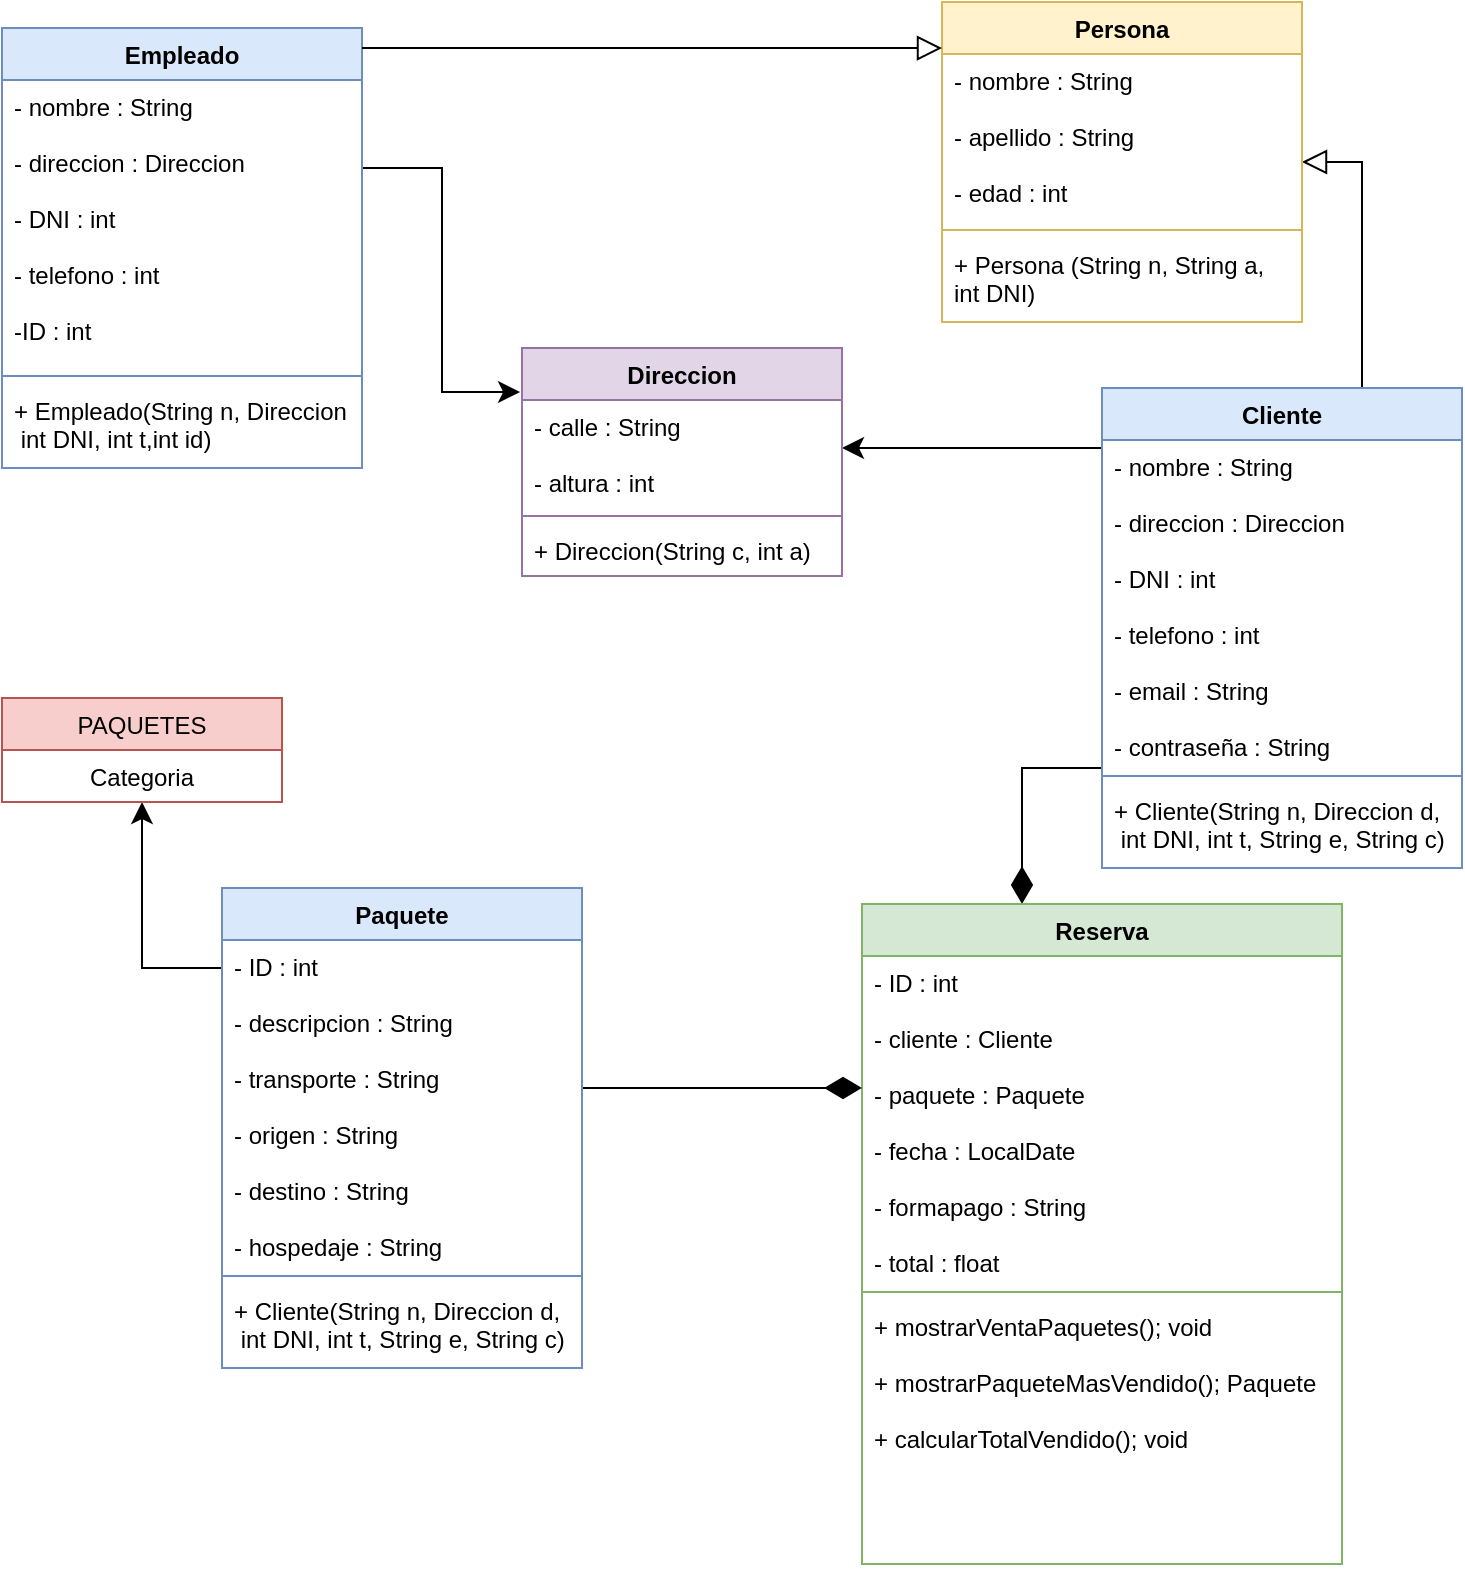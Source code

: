 <mxfile version="20.5.1" type="google"><diagram id="31X-n5mOiqJxMAzdlko-" name="Página-1"><mxGraphModel grid="1" page="1" gridSize="10" guides="1" tooltips="1" connect="1" arrows="1" fold="1" pageScale="1" pageWidth="827" pageHeight="1169" math="0" shadow="0"><root><mxCell id="0"/><mxCell id="1" parent="0"/><mxCell id="SiVrCFmHiz7nwgZvxUMF-32" style="edgeStyle=orthogonalEdgeStyle;rounded=0;orthogonalLoop=1;jettySize=auto;html=1;endSize=8;" edge="1" parent="1" source="SiVrCFmHiz7nwgZvxUMF-1" target="SiVrCFmHiz7nwgZvxUMF-28"><mxGeometry relative="1" as="geometry"><Array as="points"><mxPoint x="530" y="290"/><mxPoint x="530" y="290"/></Array></mxGeometry></mxCell><mxCell id="SiVrCFmHiz7nwgZvxUMF-40" style="edgeStyle=orthogonalEdgeStyle;rounded=0;orthogonalLoop=1;jettySize=auto;html=1;strokeWidth=1;endArrow=block;endFill=0;endSize=10;" edge="1" parent="1" source="SiVrCFmHiz7nwgZvxUMF-1" target="SiVrCFmHiz7nwgZvxUMF-36"><mxGeometry relative="1" as="geometry"><Array as="points"><mxPoint x="740" y="147"/></Array></mxGeometry></mxCell><mxCell id="SiVrCFmHiz7nwgZvxUMF-41" style="edgeStyle=orthogonalEdgeStyle;rounded=0;orthogonalLoop=1;jettySize=auto;html=1;strokeWidth=1;endArrow=diamondThin;endFill=1;endSize=16;" edge="1" parent="1" source="SiVrCFmHiz7nwgZvxUMF-1" target="SiVrCFmHiz7nwgZvxUMF-10"><mxGeometry relative="1" as="geometry"><Array as="points"><mxPoint x="570" y="450"/></Array></mxGeometry></mxCell><mxCell id="SiVrCFmHiz7nwgZvxUMF-1" value="Cliente&#10;" style="swimlane;fontStyle=1;align=center;verticalAlign=top;childLayout=stackLayout;horizontal=1;startSize=26;horizontalStack=0;resizeParent=1;resizeParentMax=0;resizeLast=0;collapsible=1;marginBottom=0;fillColor=#dae8fc;strokeColor=#6c8ebf;" vertex="1" parent="1"><mxGeometry x="610" y="260" width="180" height="240" as="geometry"/></mxCell><mxCell id="SiVrCFmHiz7nwgZvxUMF-2" value="- nombre : String&#10;&#10;- direccion : Direccion&#10;&#10;- DNI : int&#10;&#10;- telefono : int&#10;&#10;- email : String&#10;&#10;- contraseña : String" style="text;strokeColor=none;fillColor=none;align=left;verticalAlign=top;spacingLeft=4;spacingRight=4;overflow=hidden;rotatable=0;points=[[0,0.5],[1,0.5]];portConstraint=eastwest;" vertex="1" parent="SiVrCFmHiz7nwgZvxUMF-1"><mxGeometry y="26" width="180" height="164" as="geometry"/></mxCell><mxCell id="SiVrCFmHiz7nwgZvxUMF-3" value="" style="line;strokeWidth=1;fillColor=none;align=left;verticalAlign=middle;spacingTop=-1;spacingLeft=3;spacingRight=3;rotatable=0;labelPosition=right;points=[];portConstraint=eastwest;strokeColor=inherit;" vertex="1" parent="SiVrCFmHiz7nwgZvxUMF-1"><mxGeometry y="190" width="180" height="8" as="geometry"/></mxCell><mxCell id="SiVrCFmHiz7nwgZvxUMF-4" value="+ Cliente(String n, Direccion d,&#10; int DNI, int t, String e, String c)" style="text;strokeColor=none;fillColor=none;align=left;verticalAlign=top;spacingLeft=4;spacingRight=4;overflow=hidden;rotatable=0;points=[[0,0.5],[1,0.5]];portConstraint=eastwest;" vertex="1" parent="SiVrCFmHiz7nwgZvxUMF-1"><mxGeometry y="198" width="180" height="42" as="geometry"/></mxCell><mxCell id="SiVrCFmHiz7nwgZvxUMF-10" value="Reserva" style="swimlane;fontStyle=1;align=center;verticalAlign=top;childLayout=stackLayout;horizontal=1;startSize=26;horizontalStack=0;resizeParent=1;resizeParentMax=0;resizeLast=0;collapsible=1;marginBottom=0;fillColor=#d5e8d4;strokeColor=#82b366;" vertex="1" parent="1"><mxGeometry x="490" y="518" width="240" height="330" as="geometry"/></mxCell><mxCell id="SiVrCFmHiz7nwgZvxUMF-11" value="- ID : int&#10;&#10;- cliente : Cliente&#10;&#10;- paquete : Paquete&#10;&#10;- fecha : LocalDate&#10;&#10;- formapago : String&#10;&#10;- total : float" style="text;strokeColor=none;fillColor=none;align=left;verticalAlign=top;spacingLeft=4;spacingRight=4;overflow=hidden;rotatable=0;points=[[0,0.5],[1,0.5]];portConstraint=eastwest;" vertex="1" parent="SiVrCFmHiz7nwgZvxUMF-10"><mxGeometry y="26" width="240" height="164" as="geometry"/></mxCell><mxCell id="SiVrCFmHiz7nwgZvxUMF-12" value="" style="line;strokeWidth=1;fillColor=none;align=left;verticalAlign=middle;spacingTop=-1;spacingLeft=3;spacingRight=3;rotatable=0;labelPosition=right;points=[];portConstraint=eastwest;strokeColor=inherit;" vertex="1" parent="SiVrCFmHiz7nwgZvxUMF-10"><mxGeometry y="190" width="240" height="8" as="geometry"/></mxCell><mxCell id="SiVrCFmHiz7nwgZvxUMF-13" value="+ mostrarVentaPaquetes(); void&#10;&#10;+ mostrarPaqueteMasVendido(); Paquete&#10;&#10;+ calcularTotalVendido(); void" style="text;strokeColor=none;fillColor=none;align=left;verticalAlign=top;spacingLeft=4;spacingRight=4;overflow=hidden;rotatable=0;points=[[0,0.5],[1,0.5]];portConstraint=eastwest;" vertex="1" parent="SiVrCFmHiz7nwgZvxUMF-10"><mxGeometry y="198" width="240" height="132" as="geometry"/></mxCell><mxCell id="SiVrCFmHiz7nwgZvxUMF-26" style="edgeStyle=orthogonalEdgeStyle;rounded=0;orthogonalLoop=1;jettySize=auto;html=1;endSize=8;" edge="1" parent="1" source="SiVrCFmHiz7nwgZvxUMF-19" target="SiVrCFmHiz7nwgZvxUMF-22"><mxGeometry relative="1" as="geometry"><Array as="points"><mxPoint x="130" y="550"/></Array></mxGeometry></mxCell><mxCell id="SiVrCFmHiz7nwgZvxUMF-27" style="edgeStyle=orthogonalEdgeStyle;rounded=0;orthogonalLoop=1;jettySize=auto;html=1;endArrow=diamondThin;endFill=1;endSize=16;" edge="1" parent="1" source="SiVrCFmHiz7nwgZvxUMF-18" target="SiVrCFmHiz7nwgZvxUMF-10"><mxGeometry relative="1" as="geometry"><Array as="points"><mxPoint x="410" y="610"/><mxPoint x="410" y="610"/></Array></mxGeometry></mxCell><mxCell id="SiVrCFmHiz7nwgZvxUMF-18" value="Paquete" style="swimlane;fontStyle=1;align=center;verticalAlign=top;childLayout=stackLayout;horizontal=1;startSize=26;horizontalStack=0;resizeParent=1;resizeParentMax=0;resizeLast=0;collapsible=1;marginBottom=0;fillColor=#dae8fc;strokeColor=#6c8ebf;" vertex="1" parent="1"><mxGeometry x="170" y="510" width="180" height="240" as="geometry"/></mxCell><mxCell id="SiVrCFmHiz7nwgZvxUMF-19" value="- ID : int&#10;&#10;- descripcion : String&#10;&#10;- transporte : String&#10;&#10;- origen : String&#10;&#10;- destino : String&#10;&#10;- hospedaje : String" style="text;strokeColor=none;fillColor=none;align=left;verticalAlign=top;spacingLeft=4;spacingRight=4;overflow=hidden;rotatable=0;points=[[0,0.5],[1,0.5]];portConstraint=eastwest;" vertex="1" parent="SiVrCFmHiz7nwgZvxUMF-18"><mxGeometry y="26" width="180" height="164" as="geometry"/></mxCell><mxCell id="SiVrCFmHiz7nwgZvxUMF-20" value="" style="line;strokeWidth=1;fillColor=none;align=left;verticalAlign=middle;spacingTop=-1;spacingLeft=3;spacingRight=3;rotatable=0;labelPosition=right;points=[];portConstraint=eastwest;strokeColor=inherit;" vertex="1" parent="SiVrCFmHiz7nwgZvxUMF-18"><mxGeometry y="190" width="180" height="8" as="geometry"/></mxCell><mxCell id="SiVrCFmHiz7nwgZvxUMF-21" value="+ Cliente(String n, Direccion d,&#10; int DNI, int t, String e, String c)" style="text;strokeColor=none;fillColor=none;align=left;verticalAlign=top;spacingLeft=4;spacingRight=4;overflow=hidden;rotatable=0;points=[[0,0.5],[1,0.5]];portConstraint=eastwest;" vertex="1" parent="SiVrCFmHiz7nwgZvxUMF-18"><mxGeometry y="198" width="180" height="42" as="geometry"/></mxCell><mxCell id="SiVrCFmHiz7nwgZvxUMF-22" value="PAQUETES" style="swimlane;fontStyle=0;childLayout=stackLayout;horizontal=1;startSize=26;fillColor=#f8cecc;horizontalStack=0;resizeParent=1;resizeParentMax=0;resizeLast=0;collapsible=1;marginBottom=0;strokeColor=#b85450;" vertex="1" parent="1"><mxGeometry x="60" y="415" width="140" height="52" as="geometry"/></mxCell><mxCell id="SiVrCFmHiz7nwgZvxUMF-23" value="Categoria" style="text;strokeColor=none;fillColor=none;align=center;verticalAlign=top;spacingLeft=4;spacingRight=4;overflow=hidden;rotatable=0;points=[[0,0.5],[1,0.5]];portConstraint=eastwest;" vertex="1" parent="SiVrCFmHiz7nwgZvxUMF-22"><mxGeometry y="26" width="140" height="26" as="geometry"/></mxCell><mxCell id="SiVrCFmHiz7nwgZvxUMF-28" value="Direccion" style="swimlane;fontStyle=1;align=center;verticalAlign=top;childLayout=stackLayout;horizontal=1;startSize=26;horizontalStack=0;resizeParent=1;resizeParentMax=0;resizeLast=0;collapsible=1;marginBottom=0;fillColor=#e1d5e7;strokeColor=#9673a6;" vertex="1" parent="1"><mxGeometry x="320" y="240" width="160" height="114" as="geometry"/></mxCell><mxCell id="SiVrCFmHiz7nwgZvxUMF-29" value="- calle : String&#10;&#10;- altura : int" style="text;strokeColor=none;fillColor=none;align=left;verticalAlign=top;spacingLeft=4;spacingRight=4;overflow=hidden;rotatable=0;points=[[0,0.5],[1,0.5]];portConstraint=eastwest;" vertex="1" parent="SiVrCFmHiz7nwgZvxUMF-28"><mxGeometry y="26" width="160" height="54" as="geometry"/></mxCell><mxCell id="SiVrCFmHiz7nwgZvxUMF-30" value="" style="line;strokeWidth=1;fillColor=none;align=left;verticalAlign=middle;spacingTop=-1;spacingLeft=3;spacingRight=3;rotatable=0;labelPosition=right;points=[];portConstraint=eastwest;strokeColor=inherit;" vertex="1" parent="SiVrCFmHiz7nwgZvxUMF-28"><mxGeometry y="80" width="160" height="8" as="geometry"/></mxCell><mxCell id="SiVrCFmHiz7nwgZvxUMF-31" value="+ Direccion(String c, int a)" style="text;strokeColor=none;fillColor=none;align=left;verticalAlign=top;spacingLeft=4;spacingRight=4;overflow=hidden;rotatable=0;points=[[0,0.5],[1,0.5]];portConstraint=eastwest;" vertex="1" parent="SiVrCFmHiz7nwgZvxUMF-28"><mxGeometry y="88" width="160" height="26" as="geometry"/></mxCell><mxCell id="SiVrCFmHiz7nwgZvxUMF-36" value="Persona" style="swimlane;fontStyle=1;align=center;verticalAlign=top;childLayout=stackLayout;horizontal=1;startSize=26;horizontalStack=0;resizeParent=1;resizeParentMax=0;resizeLast=0;collapsible=1;marginBottom=0;fillColor=#fff2cc;strokeColor=#d6b656;" vertex="1" parent="1"><mxGeometry x="530" y="67" width="180" height="160" as="geometry"/></mxCell><mxCell id="SiVrCFmHiz7nwgZvxUMF-37" value="- nombre : String&#10;&#10;- apellido : String&#10;&#10;- edad : int&#10;&#10;" style="text;strokeColor=none;fillColor=none;align=left;verticalAlign=top;spacingLeft=4;spacingRight=4;overflow=hidden;rotatable=0;points=[[0,0.5],[1,0.5]];portConstraint=eastwest;" vertex="1" parent="SiVrCFmHiz7nwgZvxUMF-36"><mxGeometry y="26" width="180" height="84" as="geometry"/></mxCell><mxCell id="SiVrCFmHiz7nwgZvxUMF-38" value="" style="line;strokeWidth=1;fillColor=none;align=left;verticalAlign=middle;spacingTop=-1;spacingLeft=3;spacingRight=3;rotatable=0;labelPosition=right;points=[];portConstraint=eastwest;strokeColor=inherit;" vertex="1" parent="SiVrCFmHiz7nwgZvxUMF-36"><mxGeometry y="110" width="180" height="8" as="geometry"/></mxCell><mxCell id="SiVrCFmHiz7nwgZvxUMF-39" value="+ Persona (String n, String a,&#10;int DNI)" style="text;strokeColor=none;fillColor=none;align=left;verticalAlign=top;spacingLeft=4;spacingRight=4;overflow=hidden;rotatable=0;points=[[0,0.5],[1,0.5]];portConstraint=eastwest;" vertex="1" parent="SiVrCFmHiz7nwgZvxUMF-36"><mxGeometry y="118" width="180" height="42" as="geometry"/></mxCell><mxCell id="94kvKsbfP8BVlqdSTXBD-6" style="edgeStyle=orthogonalEdgeStyle;rounded=0;orthogonalLoop=1;jettySize=auto;html=1;entryX=-0.006;entryY=0.193;entryDx=0;entryDy=0;entryPerimeter=0;endSize=8;" edge="1" parent="1" source="94kvKsbfP8BVlqdSTXBD-1" target="SiVrCFmHiz7nwgZvxUMF-28"><mxGeometry relative="1" as="geometry"><Array as="points"><mxPoint x="280" y="150"/><mxPoint x="280" y="262"/></Array></mxGeometry></mxCell><mxCell id="94kvKsbfP8BVlqdSTXBD-1" value="Empleado" style="swimlane;fontStyle=1;align=center;verticalAlign=top;childLayout=stackLayout;horizontal=1;startSize=26;horizontalStack=0;resizeParent=1;resizeParentMax=0;resizeLast=0;collapsible=1;marginBottom=0;fillColor=#dae8fc;strokeColor=#6c8ebf;" vertex="1" parent="1"><mxGeometry x="60" y="80" width="180" height="220" as="geometry"/></mxCell><mxCell id="94kvKsbfP8BVlqdSTXBD-2" value="- nombre : String&#10;&#10;- direccion : Direccion&#10;&#10;- DNI : int&#10;&#10;- telefono : int&#10;&#10;-ID : int&#10;" style="text;strokeColor=none;fillColor=none;align=left;verticalAlign=top;spacingLeft=4;spacingRight=4;overflow=hidden;rotatable=0;points=[[0,0.5],[1,0.5]];portConstraint=eastwest;" vertex="1" parent="94kvKsbfP8BVlqdSTXBD-1"><mxGeometry y="26" width="180" height="144" as="geometry"/></mxCell><mxCell id="94kvKsbfP8BVlqdSTXBD-3" value="" style="line;strokeWidth=1;fillColor=none;align=left;verticalAlign=middle;spacingTop=-1;spacingLeft=3;spacingRight=3;rotatable=0;labelPosition=right;points=[];portConstraint=eastwest;strokeColor=inherit;" vertex="1" parent="94kvKsbfP8BVlqdSTXBD-1"><mxGeometry y="170" width="180" height="8" as="geometry"/></mxCell><mxCell id="94kvKsbfP8BVlqdSTXBD-4" value="+ Empleado(String n, Direccion d,&#10; int DNI, int t,int id)" style="text;strokeColor=none;fillColor=none;align=left;verticalAlign=top;spacingLeft=4;spacingRight=4;overflow=hidden;rotatable=0;points=[[0,0.5],[1,0.5]];portConstraint=eastwest;" vertex="1" parent="94kvKsbfP8BVlqdSTXBD-1"><mxGeometry y="178" width="180" height="42" as="geometry"/></mxCell><mxCell id="L-QWRz5wTWnT-nyDUSlb-2" style="edgeStyle=orthogonalEdgeStyle;rounded=0;orthogonalLoop=1;jettySize=auto;html=1;strokeWidth=1;endArrow=block;endFill=0;endSize=10;entryX=0;entryY=0.144;entryDx=0;entryDy=0;entryPerimeter=0;" edge="1" parent="1" source="94kvKsbfP8BVlqdSTXBD-1" target="SiVrCFmHiz7nwgZvxUMF-36"><mxGeometry relative="1" as="geometry"><Array as="points"><mxPoint x="320" y="90"/><mxPoint x="320" y="90"/></Array><mxPoint x="349" y="170" as="sourcePoint"/><mxPoint x="479" y="90" as="targetPoint"/></mxGeometry></mxCell></root></mxGraphModel></diagram></mxfile>